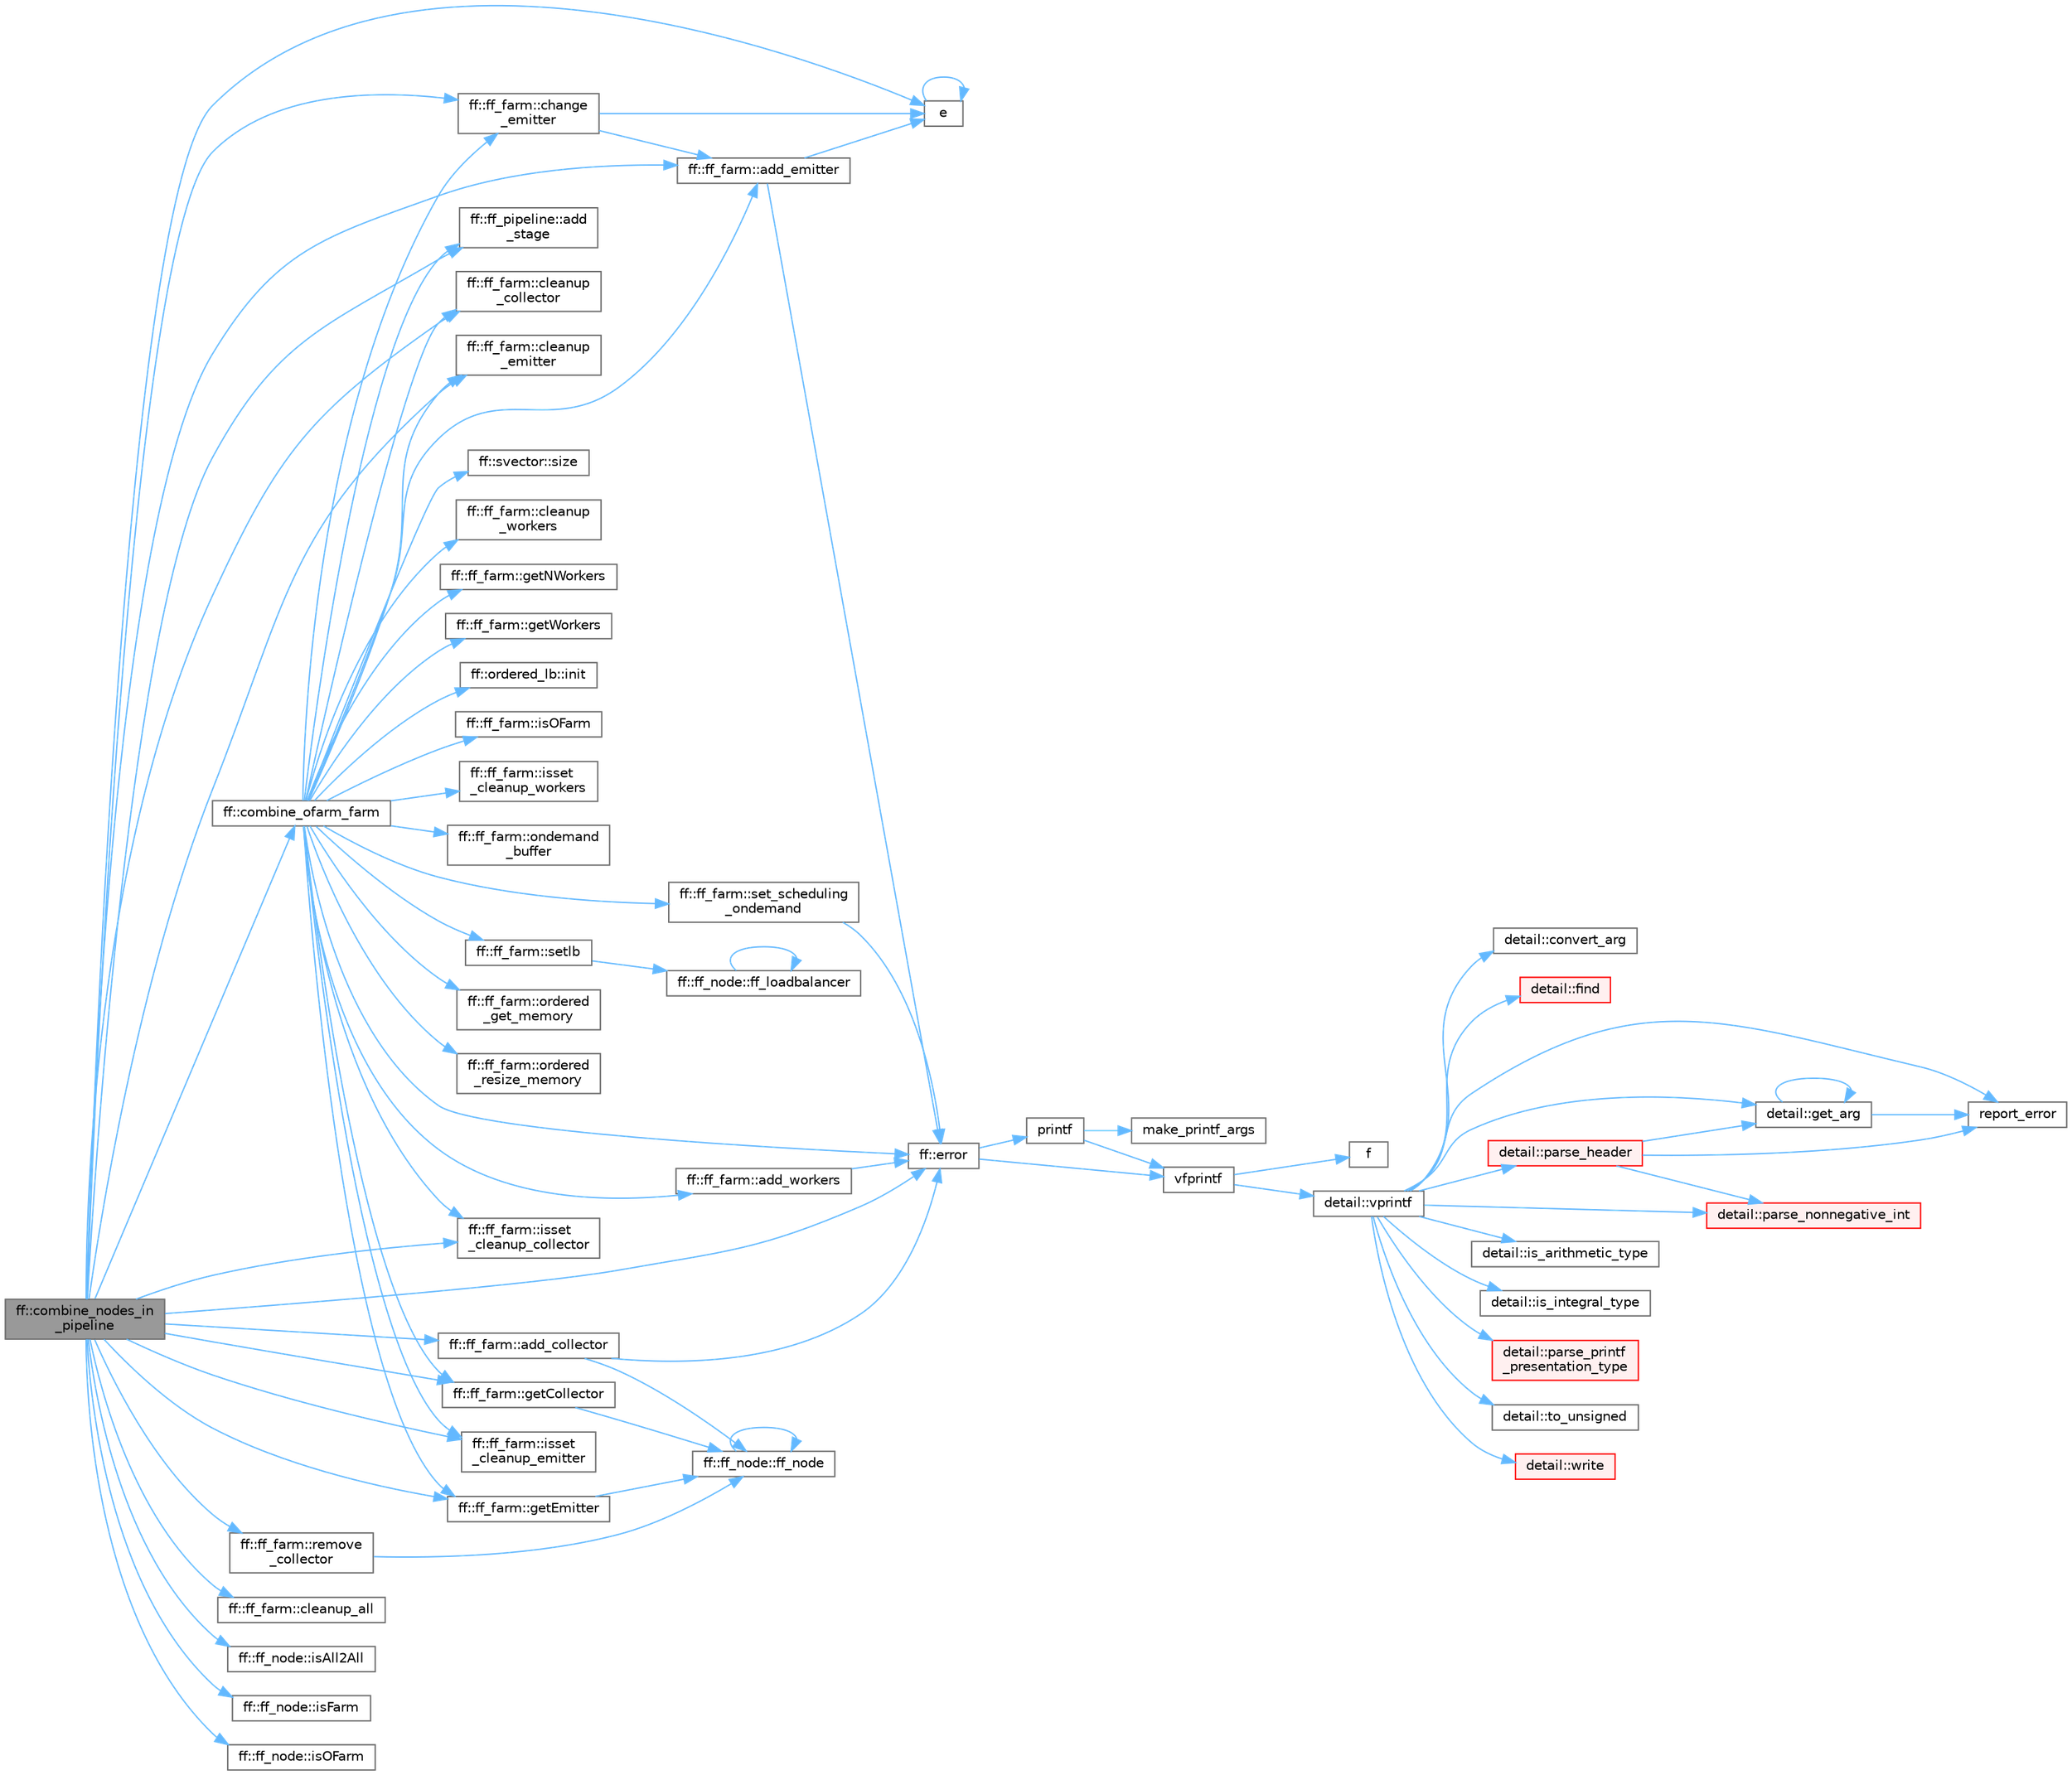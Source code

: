 digraph "ff::combine_nodes_in_pipeline"
{
 // LATEX_PDF_SIZE
  bgcolor="transparent";
  edge [fontname=Helvetica,fontsize=10,labelfontname=Helvetica,labelfontsize=10];
  node [fontname=Helvetica,fontsize=10,shape=box,height=0.2,width=0.4];
  rankdir="LR";
  Node1 [id="Node000001",label="ff::combine_nodes_in\l_pipeline",height=0.2,width=0.4,color="gray40", fillcolor="grey60", style="filled", fontcolor="black",tooltip=" "];
  Node1 -> Node2 [id="edge1_Node000001_Node000002",color="steelblue1",style="solid",tooltip=" "];
  Node2 [id="Node000002",label="ff::ff_farm::add_collector",height=0.2,width=0.4,color="grey40", fillcolor="white", style="filled",URL="$classff_1_1ff__farm.html#ad8117ca2bc937e6be844af50ca6d2b87",tooltip="Adds the collector"];
  Node2 -> Node3 [id="edge2_Node000002_Node000003",color="steelblue1",style="solid",tooltip=" "];
  Node3 [id="Node000003",label="ff::error",height=0.2,width=0.4,color="grey40", fillcolor="white", style="filled",URL="$namespaceff.html#a27d926d29b55e019eba5b70672301d82",tooltip=" "];
  Node3 -> Node4 [id="edge3_Node000003_Node000004",color="steelblue1",style="solid",tooltip=" "];
  Node4 [id="Node000004",label="printf",height=0.2,width=0.4,color="grey40", fillcolor="white", style="filled",URL="$printf_8h.html#aee3ed3a831f25f07e7be3919fff2203a",tooltip=" "];
  Node4 -> Node5 [id="edge4_Node000004_Node000005",color="steelblue1",style="solid",tooltip=" "];
  Node5 [id="Node000005",label="make_printf_args",height=0.2,width=0.4,color="grey40", fillcolor="white", style="filled",URL="$printf_8h.html#a27dcc0efcda04388971dbea3c875f122",tooltip=" "];
  Node4 -> Node6 [id="edge5_Node000004_Node000006",color="steelblue1",style="solid",tooltip=" "];
  Node6 [id="Node000006",label="vfprintf",height=0.2,width=0.4,color="grey40", fillcolor="white", style="filled",URL="$printf_8h.html#abb30aad964fc771fb52cf3ad88649df2",tooltip=" "];
  Node6 -> Node7 [id="edge6_Node000006_Node000007",color="steelblue1",style="solid",tooltip=" "];
  Node7 [id="Node000007",label="f",height=0.2,width=0.4,color="grey40", fillcolor="white", style="filled",URL="$cxx11__tensor__map_8cpp.html#a7f507fea02198f6cb81c86640c7b1a4e",tooltip=" "];
  Node6 -> Node8 [id="edge7_Node000006_Node000008",color="steelblue1",style="solid",tooltip=" "];
  Node8 [id="Node000008",label="detail::vprintf",height=0.2,width=0.4,color="grey40", fillcolor="white", style="filled",URL="$namespacedetail.html#a1c8c2218e4c822aa8f743fb9c573717f",tooltip=" "];
  Node8 -> Node9 [id="edge8_Node000008_Node000009",color="steelblue1",style="solid",tooltip=" "];
  Node9 [id="Node000009",label="detail::convert_arg",height=0.2,width=0.4,color="grey40", fillcolor="white", style="filled",URL="$namespacedetail.html#a03c11572c9a664266d6925f327dec7f3",tooltip=" "];
  Node8 -> Node10 [id="edge9_Node000008_Node000010",color="steelblue1",style="solid",tooltip=" "];
  Node10 [id="Node000010",label="detail::find",height=0.2,width=0.4,color="red", fillcolor="#FFF0F0", style="filled",URL="$namespacedetail.html#a6b71952fab3dc32f3edb2c3e9811d8d9",tooltip=" "];
  Node8 -> Node12 [id="edge10_Node000008_Node000012",color="steelblue1",style="solid",tooltip=" "];
  Node12 [id="Node000012",label="detail::get_arg",height=0.2,width=0.4,color="grey40", fillcolor="white", style="filled",URL="$namespacedetail.html#a342ef250e45bd09b2ef666b6fae1c355",tooltip=" "];
  Node12 -> Node12 [id="edge11_Node000012_Node000012",color="steelblue1",style="solid",tooltip=" "];
  Node12 -> Node13 [id="edge12_Node000012_Node000013",color="steelblue1",style="solid",tooltip=" "];
  Node13 [id="Node000013",label="report_error",height=0.2,width=0.4,color="grey40", fillcolor="white", style="filled",URL="$format-inl_8h.html#a5555893692b00b61b3886349332fd01f",tooltip=" "];
  Node8 -> Node14 [id="edge13_Node000008_Node000014",color="steelblue1",style="solid",tooltip=" "];
  Node14 [id="Node000014",label="detail::is_arithmetic_type",height=0.2,width=0.4,color="grey40", fillcolor="white", style="filled",URL="$namespacedetail.html#a802c50a56a3495fdab6020b375ba1389",tooltip=" "];
  Node8 -> Node15 [id="edge14_Node000008_Node000015",color="steelblue1",style="solid",tooltip=" "];
  Node15 [id="Node000015",label="detail::is_integral_type",height=0.2,width=0.4,color="grey40", fillcolor="white", style="filled",URL="$namespacedetail.html#a2a60f8d1bee41b803f43fc42b707b5d1",tooltip=" "];
  Node8 -> Node16 [id="edge15_Node000008_Node000016",color="steelblue1",style="solid",tooltip=" "];
  Node16 [id="Node000016",label="detail::parse_header",height=0.2,width=0.4,color="red", fillcolor="#FFF0F0", style="filled",URL="$namespacedetail.html#afc9d93e58b8edb8077f8bc8eee7f4035",tooltip=" "];
  Node16 -> Node12 [id="edge16_Node000016_Node000012",color="steelblue1",style="solid",tooltip=" "];
  Node16 -> Node25 [id="edge17_Node000016_Node000025",color="steelblue1",style="solid",tooltip=" "];
  Node25 [id="Node000025",label="detail::parse_nonnegative_int",height=0.2,width=0.4,color="red", fillcolor="#FFF0F0", style="filled",URL="$namespacedetail.html#a338caba782225e115a9902d4d0835f5f",tooltip=" "];
  Node16 -> Node13 [id="edge18_Node000016_Node000013",color="steelblue1",style="solid",tooltip=" "];
  Node8 -> Node25 [id="edge19_Node000008_Node000025",color="steelblue1",style="solid",tooltip=" "];
  Node8 -> Node28 [id="edge20_Node000008_Node000028",color="steelblue1",style="solid",tooltip=" "];
  Node28 [id="Node000028",label="detail::parse_printf\l_presentation_type",height=0.2,width=0.4,color="red", fillcolor="#FFF0F0", style="filled",URL="$namespacedetail.html#aa2cb095169b23e3a66260ad7078f44cc",tooltip=" "];
  Node8 -> Node13 [id="edge21_Node000008_Node000013",color="steelblue1",style="solid",tooltip=" "];
  Node8 -> Node30 [id="edge22_Node000008_Node000030",color="steelblue1",style="solid",tooltip=" "];
  Node30 [id="Node000030",label="detail::to_unsigned",height=0.2,width=0.4,color="grey40", fillcolor="white", style="filled",URL="$namespacedetail.html#a4855e668246c731a97484efc329f2aac",tooltip=" "];
  Node8 -> Node31 [id="edge23_Node000008_Node000031",color="steelblue1",style="solid",tooltip=" "];
  Node31 [id="Node000031",label="detail::write",height=0.2,width=0.4,color="red", fillcolor="#FFF0F0", style="filled",URL="$namespacedetail.html#a29dacf26eedc9e3575fb57329a5ca0a3",tooltip=" "];
  Node3 -> Node6 [id="edge24_Node000003_Node000006",color="steelblue1",style="solid",tooltip=" "];
  Node2 -> Node35 [id="edge25_Node000002_Node000035",color="steelblue1",style="solid",tooltip=" "];
  Node35 [id="Node000035",label="ff::ff_node::ff_node",height=0.2,width=0.4,color="grey40", fillcolor="white", style="filled",URL="$classff_1_1ff__node.html#a53ab8b2244539766bdea3eb65cb04f9b",tooltip=" "];
  Node35 -> Node35 [id="edge26_Node000035_Node000035",color="steelblue1",style="solid",tooltip=" "];
  Node1 -> Node36 [id="edge27_Node000001_Node000036",color="steelblue1",style="solid",tooltip=" "];
  Node36 [id="Node000036",label="ff::ff_farm::add_emitter",height=0.2,width=0.4,color="grey40", fillcolor="white", style="filled",URL="$classff_1_1ff__farm.html#a6ac3d4cd02f14fcc1e0f0474eea1fa44",tooltip="Adds the emitter"];
  Node36 -> Node37 [id="edge28_Node000036_Node000037",color="steelblue1",style="solid",tooltip=" "];
  Node37 [id="Node000037",label="e",height=0.2,width=0.4,color="grey40", fillcolor="white", style="filled",URL="$_cwise__array__power__array_8cpp.html#a9cb86ff854760bf91a154f2724a9101d",tooltip=" "];
  Node37 -> Node37 [id="edge29_Node000037_Node000037",color="steelblue1",style="solid",tooltip=" "];
  Node36 -> Node3 [id="edge30_Node000036_Node000003",color="steelblue1",style="solid",tooltip=" "];
  Node1 -> Node38 [id="edge31_Node000001_Node000038",color="steelblue1",style="solid",tooltip=" "];
  Node38 [id="Node000038",label="ff::ff_pipeline::add\l_stage",height=0.2,width=0.4,color="grey40", fillcolor="white", style="filled",URL="$classff_1_1ff__pipeline.html#ab58d4873ed5492773a5dc0b013eaebc5",tooltip="It adds a stage to the pipeline"];
  Node1 -> Node39 [id="edge32_Node000001_Node000039",color="steelblue1",style="solid",tooltip=" "];
  Node39 [id="Node000039",label="ff::ff_farm::change\l_emitter",height=0.2,width=0.4,color="grey40", fillcolor="white", style="filled",URL="$classff_1_1ff__farm.html#a17f418832c94e59af06ae80909d422b9",tooltip=" "];
  Node39 -> Node36 [id="edge33_Node000039_Node000036",color="steelblue1",style="solid",tooltip=" "];
  Node39 -> Node37 [id="edge34_Node000039_Node000037",color="steelblue1",style="solid",tooltip=" "];
  Node1 -> Node40 [id="edge35_Node000001_Node000040",color="steelblue1",style="solid",tooltip=" "];
  Node40 [id="Node000040",label="ff::ff_farm::cleanup_all",height=0.2,width=0.4,color="grey40", fillcolor="white", style="filled",URL="$classff_1_1ff__farm.html#a86ad840d47acf03add025d3f020c613c",tooltip=" "];
  Node1 -> Node41 [id="edge36_Node000001_Node000041",color="steelblue1",style="solid",tooltip=" "];
  Node41 [id="Node000041",label="ff::ff_farm::cleanup\l_collector",height=0.2,width=0.4,color="grey40", fillcolor="white", style="filled",URL="$classff_1_1ff__farm.html#a55375ed56d7f6d989a3f4276e39ed796",tooltip=" "];
  Node1 -> Node42 [id="edge37_Node000001_Node000042",color="steelblue1",style="solid",tooltip=" "];
  Node42 [id="Node000042",label="ff::ff_farm::cleanup\l_emitter",height=0.2,width=0.4,color="grey40", fillcolor="white", style="filled",URL="$classff_1_1ff__farm.html#a37c235b1b117b126f381e10960c34123",tooltip=" "];
  Node1 -> Node43 [id="edge38_Node000001_Node000043",color="steelblue1",style="solid",tooltip=" "];
  Node43 [id="Node000043",label="ff::combine_ofarm_farm",height=0.2,width=0.4,color="grey40", fillcolor="white", style="filled",URL="$namespaceff.html#ae665dbb7574841d499c1200dbda972ba",tooltip=" "];
  Node43 -> Node36 [id="edge39_Node000043_Node000036",color="steelblue1",style="solid",tooltip=" "];
  Node43 -> Node38 [id="edge40_Node000043_Node000038",color="steelblue1",style="solid",tooltip=" "];
  Node43 -> Node44 [id="edge41_Node000043_Node000044",color="steelblue1",style="solid",tooltip=" "];
  Node44 [id="Node000044",label="ff::ff_farm::add_workers",height=0.2,width=0.4,color="grey40", fillcolor="white", style="filled",URL="$classff_1_1ff__farm.html#abcc6e24c3d7ca03c67e4206f829d1c0b",tooltip="Adds workers to the form"];
  Node44 -> Node3 [id="edge42_Node000044_Node000003",color="steelblue1",style="solid",tooltip=" "];
  Node43 -> Node39 [id="edge43_Node000043_Node000039",color="steelblue1",style="solid",tooltip=" "];
  Node43 -> Node41 [id="edge44_Node000043_Node000041",color="steelblue1",style="solid",tooltip=" "];
  Node43 -> Node42 [id="edge45_Node000043_Node000042",color="steelblue1",style="solid",tooltip=" "];
  Node43 -> Node45 [id="edge46_Node000043_Node000045",color="steelblue1",style="solid",tooltip=" "];
  Node45 [id="Node000045",label="ff::ff_farm::cleanup\l_workers",height=0.2,width=0.4,color="grey40", fillcolor="white", style="filled",URL="$classff_1_1ff__farm.html#ac2c4fef13d5554d25d60cb12a701a153",tooltip=" "];
  Node43 -> Node3 [id="edge47_Node000043_Node000003",color="steelblue1",style="solid",tooltip=" "];
  Node43 -> Node46 [id="edge48_Node000043_Node000046",color="steelblue1",style="solid",tooltip=" "];
  Node46 [id="Node000046",label="ff::ff_farm::getCollector",height=0.2,width=0.4,color="grey40", fillcolor="white", style="filled",URL="$classff_1_1ff__farm.html#af88d021b0d4df352b5f025f531f07da8",tooltip="Gets Collector"];
  Node46 -> Node35 [id="edge49_Node000046_Node000035",color="steelblue1",style="solid",tooltip=" "];
  Node43 -> Node47 [id="edge50_Node000043_Node000047",color="steelblue1",style="solid",tooltip=" "];
  Node47 [id="Node000047",label="ff::ff_farm::getEmitter",height=0.2,width=0.4,color="grey40", fillcolor="white", style="filled",URL="$classff_1_1ff__farm.html#ad05568d154a61549f346beb386bde880",tooltip="Gets Emitter"];
  Node47 -> Node35 [id="edge51_Node000047_Node000035",color="steelblue1",style="solid",tooltip=" "];
  Node43 -> Node48 [id="edge52_Node000043_Node000048",color="steelblue1",style="solid",tooltip=" "];
  Node48 [id="Node000048",label="ff::ff_farm::getNWorkers",height=0.2,width=0.4,color="grey40", fillcolor="white", style="filled",URL="$classff_1_1ff__farm.html#ae6192a38eca0601a767f4c01c93b79d2",tooltip=" "];
  Node43 -> Node49 [id="edge53_Node000043_Node000049",color="steelblue1",style="solid",tooltip=" "];
  Node49 [id="Node000049",label="ff::ff_farm::getWorkers",height=0.2,width=0.4,color="grey40", fillcolor="white", style="filled",URL="$classff_1_1ff__farm.html#a67596a94ae016f648b2793a90b96a5de",tooltip=" "];
  Node43 -> Node50 [id="edge54_Node000043_Node000050",color="steelblue1",style="solid",tooltip=" "];
  Node50 [id="Node000050",label="ff::ordered_lb::init",height=0.2,width=0.4,color="grey40", fillcolor="white", style="filled",URL="$structff_1_1ordered__lb.html#a59740834975bd878679e986ac67e7aab",tooltip=" "];
  Node43 -> Node51 [id="edge55_Node000043_Node000051",color="steelblue1",style="solid",tooltip=" "];
  Node51 [id="Node000051",label="ff::ff_farm::isOFarm",height=0.2,width=0.4,color="grey40", fillcolor="white", style="filled",URL="$classff_1_1ff__farm.html#aa10cc13201ed73a959db23e93d5a6398",tooltip=" "];
  Node43 -> Node52 [id="edge56_Node000043_Node000052",color="steelblue1",style="solid",tooltip=" "];
  Node52 [id="Node000052",label="ff::ff_farm::isset\l_cleanup_collector",height=0.2,width=0.4,color="grey40", fillcolor="white", style="filled",URL="$classff_1_1ff__farm.html#a591b4bdeb3375d475330e6945c52484c",tooltip=" "];
  Node43 -> Node53 [id="edge57_Node000043_Node000053",color="steelblue1",style="solid",tooltip=" "];
  Node53 [id="Node000053",label="ff::ff_farm::isset\l_cleanup_emitter",height=0.2,width=0.4,color="grey40", fillcolor="white", style="filled",URL="$classff_1_1ff__farm.html#ac8803613f5de1180171cd62e03ec801e",tooltip=" "];
  Node43 -> Node54 [id="edge58_Node000043_Node000054",color="steelblue1",style="solid",tooltip=" "];
  Node54 [id="Node000054",label="ff::ff_farm::isset\l_cleanup_workers",height=0.2,width=0.4,color="grey40", fillcolor="white", style="filled",URL="$classff_1_1ff__farm.html#a14081c9431839c4c209e15f089bd01c9",tooltip=" "];
  Node43 -> Node55 [id="edge59_Node000043_Node000055",color="steelblue1",style="solid",tooltip=" "];
  Node55 [id="Node000055",label="ff::ff_farm::ondemand\l_buffer",height=0.2,width=0.4,color="grey40", fillcolor="white", style="filled",URL="$classff_1_1ff__farm.html#a9f977a79be588062b5065282e343b7bf",tooltip=" "];
  Node43 -> Node56 [id="edge60_Node000043_Node000056",color="steelblue1",style="solid",tooltip=" "];
  Node56 [id="Node000056",label="ff::ff_farm::ordered\l_get_memory",height=0.2,width=0.4,color="grey40", fillcolor="white", style="filled",URL="$classff_1_1ff__farm.html#a37d2a03d393c9b650355dcb81367441d",tooltip=" "];
  Node43 -> Node57 [id="edge61_Node000043_Node000057",color="steelblue1",style="solid",tooltip=" "];
  Node57 [id="Node000057",label="ff::ff_farm::ordered\l_resize_memory",height=0.2,width=0.4,color="grey40", fillcolor="white", style="filled",URL="$classff_1_1ff__farm.html#a9544735c9a4f72824e4aa6b77f8fa7a7",tooltip=" "];
  Node43 -> Node58 [id="edge62_Node000043_Node000058",color="steelblue1",style="solid",tooltip=" "];
  Node58 [id="Node000058",label="ff::ff_farm::set_scheduling\l_ondemand",height=0.2,width=0.4,color="grey40", fillcolor="white", style="filled",URL="$classff_1_1ff__farm.html#a259e203b6eaf044985781f0a8668b9ae",tooltip="Set scheduling with on demand polity"];
  Node58 -> Node3 [id="edge63_Node000058_Node000003",color="steelblue1",style="solid",tooltip=" "];
  Node43 -> Node59 [id="edge64_Node000043_Node000059",color="steelblue1",style="solid",tooltip=" "];
  Node59 [id="Node000059",label="ff::ff_farm::setlb",height=0.2,width=0.4,color="grey40", fillcolor="white", style="filled",URL="$classff_1_1ff__farm.html#a3068153fc80df8e02564c157b2f783c4",tooltip=" "];
  Node59 -> Node60 [id="edge65_Node000059_Node000060",color="steelblue1",style="solid",tooltip=" "];
  Node60 [id="Node000060",label="ff::ff_node::ff_loadbalancer",height=0.2,width=0.4,color="grey40", fillcolor="white", style="filled",URL="$classff_1_1ff__node.html#a4507398d523881cfadefdf463bfa5962",tooltip=" "];
  Node60 -> Node60 [id="edge66_Node000060_Node000060",color="steelblue1",style="solid",tooltip=" "];
  Node43 -> Node61 [id="edge67_Node000043_Node000061",color="steelblue1",style="solid",tooltip=" "];
  Node61 [id="Node000061",label="ff::svector::size",height=0.2,width=0.4,color="grey40", fillcolor="white", style="filled",URL="$classff_1_1svector.html#a29125256281f793b0808ecfae6ea68ec",tooltip=" "];
  Node1 -> Node37 [id="edge68_Node000001_Node000037",color="steelblue1",style="solid",tooltip=" "];
  Node1 -> Node3 [id="edge69_Node000001_Node000003",color="steelblue1",style="solid",tooltip=" "];
  Node1 -> Node46 [id="edge70_Node000001_Node000046",color="steelblue1",style="solid",tooltip=" "];
  Node1 -> Node47 [id="edge71_Node000001_Node000047",color="steelblue1",style="solid",tooltip=" "];
  Node1 -> Node62 [id="edge72_Node000001_Node000062",color="steelblue1",style="solid",tooltip=" "];
  Node62 [id="Node000062",label="ff::ff_node::isAll2All",height=0.2,width=0.4,color="grey40", fillcolor="white", style="filled",URL="$classff_1_1ff__node.html#ac8e132cbcab68af6a4ca13bbcccd62f3",tooltip=" "];
  Node1 -> Node63 [id="edge73_Node000001_Node000063",color="steelblue1",style="solid",tooltip=" "];
  Node63 [id="Node000063",label="ff::ff_node::isFarm",height=0.2,width=0.4,color="grey40", fillcolor="white", style="filled",URL="$classff_1_1ff__node.html#a2af2bb6ee5bffb4bb5074b4c46ededed",tooltip=" "];
  Node1 -> Node64 [id="edge74_Node000001_Node000064",color="steelblue1",style="solid",tooltip=" "];
  Node64 [id="Node000064",label="ff::ff_node::isOFarm",height=0.2,width=0.4,color="grey40", fillcolor="white", style="filled",URL="$classff_1_1ff__node.html#a0e0ec9da95b11c7d9a5ce874870cf9df",tooltip=" "];
  Node1 -> Node52 [id="edge75_Node000001_Node000052",color="steelblue1",style="solid",tooltip=" "];
  Node1 -> Node53 [id="edge76_Node000001_Node000053",color="steelblue1",style="solid",tooltip=" "];
  Node1 -> Node65 [id="edge77_Node000001_Node000065",color="steelblue1",style="solid",tooltip=" "];
  Node65 [id="Node000065",label="ff::ff_farm::remove\l_collector",height=0.2,width=0.4,color="grey40", fillcolor="white", style="filled",URL="$classff_1_1ff__farm.html#a5fde02281e79ca2a135688e261a7225f",tooltip="Removes the collector"];
  Node65 -> Node35 [id="edge78_Node000065_Node000035",color="steelblue1",style="solid",tooltip=" "];
}
